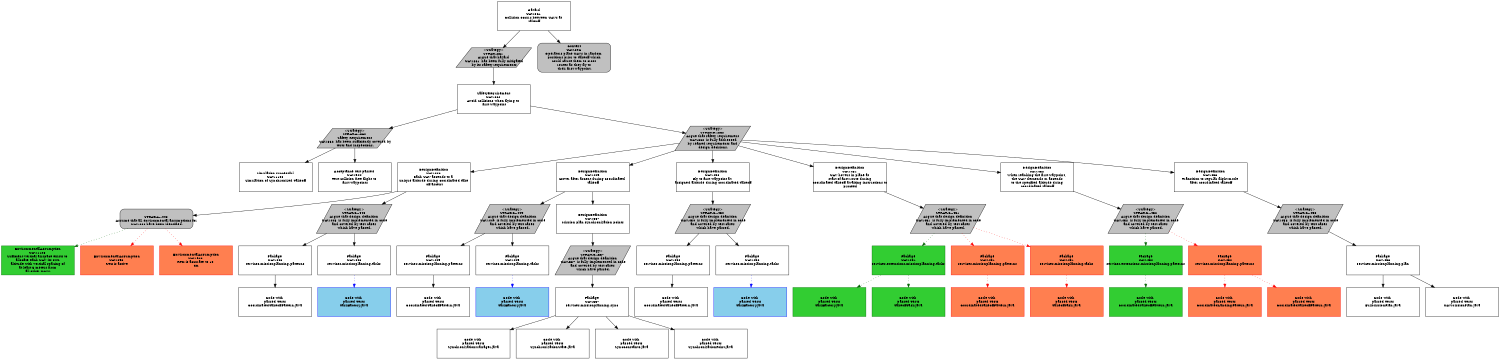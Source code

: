 digraph g { graph [autosize=false, size="10,20!", resolution=200, rankdir = "TD"];
node [ fontsize = "10" shape = "record" ];
edge [];
"UAV-861Delta"[
label = "Hazard\nUAV-861 \nCollision occurs between UAVs at \n takeoff "
shape = "record"
color = "black"
style = "filled"
fillcolor = "white"
fixedsize = "true"
width = "3.0"
height = "1.2"
];
"STRAT--861Delta"[
label = "<Strategy>\nSTRAT--861 \n Argue that hazard \n  UAV-861  has been fully mitigated \n by its safety requirements"
shape = "parallelogram"
color = "black"
style = "filled"
fillcolor = "grey"
fixedsize = "true"
width = "3.0"
height = "0.8"
];
"UAV-862Delta"[
label = "SafetyRequirement\nUAV-862 \nAvoid collisions when flying to \n first waypoint "
shape = "record"
color = "black"
style = "filled"
fillcolor = "white"
fixedsize = "true"
width = "3.0"
height = "1.2"
];
"STRAT-A--862Delta"[
label = "<Strategy>\nSTRAT-A--862 \n Safety Requirement \n  UAV-862  has been sufficiently covered by \n tests and inspections."
shape = "parallelogram"
color = "black"
style = "filled"
fillcolor = "grey"
fixedsize = "true"
width = "3.0"
height = "0.8"
];
"UAV-1106Delta"[
label = "Simulation successful \nUAV-1106 \nSimulation of Synchronized Takeoff "
shape = "record"
color = "black"
style = "filled"
fillcolor = "white"
fixedsize = "true"
width = "3.0"
height = "1.2"
];
"UAV-944Delta"[
label = "Acceptance test passed \nUAV-944 \nTest collision free flight to \n first waypoints "
shape = "record"
color = "black"
style = "filled"
fillcolor = "white"
fixedsize = "true"
width = "3.0"
height = "1.2"
];
"STRAT-D--862Delta"[
label = "<Strategy>\nSTRAT-D--862 \n Argue that safety requirement \n  UAV-862  is fully addressed \n by refined requirements and \n design decisions."
shape = "parallelogram"
color = "black"
style = "filled"
fillcolor = "grey"
fixedsize = "true"
width = "3.0"
height = "1.0"
];
"UAV-448Delta"[
label = "DesignDefinition\nUAV-448 \nEach UAV ascends to a \n unique altitude during coordinated take \n off ascent "
shape = "record"
color = "black"
style = "filled"
fillcolor = "white"
fixedsize = "true"
width = "3.0"
height = "1.2"
];
"STRAT-A--448Delta"[
label = "<Assumption>\nSTRAT-A--448 \n Assume that all environmental assumptions for \n  UAV-448  have been identified."
shape = "Mrecord"
color = "black"
style = "filled"
fillcolor = "grey"
fixedsize = "true"
width = "3.0"
height = "0.8"
];
"UAV-1128Delta"[
label = "EnvironmentalAssumption\nUAV-1128 \nSufficient vertical airspace exists to \n allocate each UAV its own \n altitude with vertical spacing of \n at least 5 meters from \n all other UAVs. "
shape = "record"
color = "darkgreen"
style = "filled"
fillcolor = "limegreen"
fixedsize = "true"
width = "3.0"
height = "1.2"
];
"UAV-893Delta"[
label = "EnvironmentalAssumption\nUAV-893 \nRTK is active "
shape = "record"
color = "red"
style = "filled"
fillcolor = "coral"
fixedsize = "true"
width = "3.0"
height = "1.2"
];
"UAV-923Delta"[
label = "EnvironmentalAssumption\nUAV-923 \nRTK is accurate to 10 \n cm "
shape = "record"
color = "red"
style = "filled"
fillcolor = "coral"
fixedsize = "true"
width = "3.0"
height = "1.2"
];
"STRAT-A--448Delta"[
label = "<Assumption>\nSTRAT-A--448 \n Assume that all environmental assumptions for \n  UAV-448  have been identified."
shape = "Mrecord"
color = "black"
style = "filled"
fillcolor = "grey"
fixedsize = "true"
width = "3.0"
height = "0.8"
];
"UAV-1128Delta"[
label = "EnvironmentalAssumption\nUAV-1128 \nSufficient vertical airspace exists to \n allocate each UAV its own \n altitude with vertical spacing of \n at least 5 meters from \n all other UAVs. "
shape = "record"
color = "darkgreen"
style = "filled"
fillcolor = "limegreen"
fixedsize = "true"
width = "3.0"
height = "1.2"
];
"UAV-893Delta"[
label = "EnvironmentalAssumption\nUAV-893 \nRTK is active "
shape = "record"
color = "red"
style = "filled"
fillcolor = "coral"
fixedsize = "true"
width = "3.0"
height = "1.2"
];
"UAV-923Delta"[
label = "EnvironmentalAssumption\nUAV-923 \nRTK is accurate to 10 \n cm "
shape = "record"
color = "red"
style = "filled"
fillcolor = "coral"
fixedsize = "true"
width = "3.0"
height = "1.2"
];
"STRAT-C--448Delta"[
label = "<Strategy>\nSTRAT-C--448 \n Argue that design definition \n  UAV-448  is fully implemented in code \n and covered by test cases \n which have passed."
shape = "parallelogram"
color = "black"
style = "filled"
fillcolor = "grey"
fixedsize = "true"
width = "3.0"
height = "1.2000000000000002"
];
"UAV-448\nservices.missionplanning.patterns"[
label = "Package\nUAV-448\nservices.missionplanning.patterns"
shape = "record"
color = "black"
style = "filled"
fillcolor = "white"
fixedsize = "true"
width = "3.0"
height = "1.2"
];
"UAV-448edu.nd.dronology.services/src/edu/nd/dronology/services/missionplanning/patterns/CoordinatedTakeoffPattern.java"[
label = "Code with \n passed Tests \nCoordinatedTakeoffPattern.java"
shape = "record"
color = "black"
style = "filled"
fillcolor = "white"
fixedsize = "true"
width = "3.0"
height = "1.2"
];
"UAV-448edu.nd.dronology.services/src/edu/nd/dronology/services/missionplanning/patterns/CoordinatedTakeoffPattern.java"[
label = "Code with \n passed Tests \nCoordinatedTakeoffPattern.java"
shape = "record"
color = "black"
style = "filled"
fillcolor = "white"
fixedsize = "true"
width = "3.0"
height = "1.2"
];
"UAV-448\nservices.missionplanning.tasks"[
label = "Package\nUAV-448\nservices.missionplanning.tasks"
shape = "record"
color = "black"
style = "filled"
fillcolor = "white"
fixedsize = "true"
width = "3.0"
height = "1.2"
];
"UAV-448edu.nd.dronology.services/src/edu/nd/dronology/services/missionplanning/tasks/TaskFactory.java"[
label = "Code with \n passed Tests \nTaskFactory.java"
shape = "record"
color = "blue"
style = "filled"
fillcolor = "skyblue"
fixedsize = "true"
width = "3.0"
height = "1.2"
];
"UAV-448edu.nd.dronology.services/src/edu/nd/dronology/services/missionplanning/tasks/TaskFactory.java"[
label = "Code with \n passed Tests \nTaskFactory.java"
shape = "record"
color = "blue"
style = "filled"
fillcolor = "skyblue"
fixedsize = "true"
width = "3.0"
height = "1.2"
];
"STRAT-C--448Delta"[
label = "<Strategy>\nSTRAT-C--448 \n Argue that design definition \n  UAV-448  is fully implemented in code \n and covered by test cases \n which have passed."
shape = "parallelogram"
color = "black"
style = "filled"
fillcolor = "grey"
fixedsize = "true"
width = "3.0"
height = "1.2000000000000002"
];
"UAV-448\nservices.missionplanning.patterns"[
label = "Package\nUAV-448\nservices.missionplanning.patterns"
shape = "record"
color = "black"
style = "filled"
fillcolor = "white"
fixedsize = "true"
width = "3.0"
height = "1.2"
];
"UAV-448edu.nd.dronology.services/src/edu/nd/dronology/services/missionplanning/patterns/CoordinatedTakeoffPattern.java"[
label = "Code with \n passed Tests \nCoordinatedTakeoffPattern.java"
shape = "record"
color = "black"
style = "filled"
fillcolor = "white"
fixedsize = "true"
width = "3.0"
height = "1.2"
];
"UAV-448edu.nd.dronology.services/src/edu/nd/dronology/services/missionplanning/patterns/CoordinatedTakeoffPattern.java"[
label = "Code with \n passed Tests \nCoordinatedTakeoffPattern.java"
shape = "record"
color = "black"
style = "filled"
fillcolor = "white"
fixedsize = "true"
width = "3.0"
height = "1.2"
];
"UAV-448\nservices.missionplanning.tasks"[
label = "Package\nUAV-448\nservices.missionplanning.tasks"
shape = "record"
color = "black"
style = "filled"
fillcolor = "white"
fixedsize = "true"
width = "3.0"
height = "1.2"
];
"UAV-448edu.nd.dronology.services/src/edu/nd/dronology/services/missionplanning/tasks/TaskFactory.java"[
label = "Code with \n passed Tests \nTaskFactory.java"
shape = "record"
color = "blue"
style = "filled"
fillcolor = "skyblue"
fixedsize = "true"
width = "3.0"
height = "1.2"
];
"UAV-448edu.nd.dronology.services/src/edu/nd/dronology/services/missionplanning/tasks/TaskFactory.java"[
label = "Code with \n passed Tests \nTaskFactory.java"
shape = "record"
color = "blue"
style = "filled"
fillcolor = "skyblue"
fixedsize = "true"
width = "3.0"
height = "1.2"
];
"UAV-449Delta"[
label = "DesignDefinition\nUAV-449 \nHover after ascent during coordinated \n takeoff "
shape = "record"
color = "black"
style = "filled"
fillcolor = "white"
fixedsize = "true"
width = "3.0"
height = "1.2"
];
"STRAT-C--449Delta"[
label = "<Strategy>\nSTRAT-C--449 \n Argue that design definition \n  UAV-449  is fully implemented in code \n and covered by test cases \n which have passed."
shape = "parallelogram"
color = "black"
style = "filled"
fillcolor = "grey"
fixedsize = "true"
width = "3.0"
height = "1.2000000000000002"
];
"UAV-449\nservices.missionplanning.patterns"[
label = "Package\nUAV-449\nservices.missionplanning.patterns"
shape = "record"
color = "black"
style = "filled"
fillcolor = "white"
fixedsize = "true"
width = "3.0"
height = "1.2"
];
"UAV-449edu.nd.dronology.services/src/edu/nd/dronology/services/missionplanning/patterns/CoordinatedTakeoffPattern.java"[
label = "Code with \n passed Tests \nCoordinatedTakeoffPattern.java"
shape = "record"
color = "black"
style = "filled"
fillcolor = "white"
fixedsize = "true"
width = "3.0"
height = "1.2"
];
"UAV-449\nservices.missionplanning.tasks"[
label = "Package\nUAV-449\nservices.missionplanning.tasks"
shape = "record"
color = "black"
style = "filled"
fillcolor = "white"
fixedsize = "true"
width = "3.0"
height = "1.2"
];
"UAV-449edu.nd.dronology.services/src/edu/nd/dronology/services/missionplanning/tasks/TaskFactory.java"[
label = "Code with \n passed Tests \nTaskFactory.java"
shape = "record"
color = "blue"
style = "filled"
fillcolor = "skyblue"
fixedsize = "true"
width = "3.0"
height = "1.2"
];
"UAV-537Delta"[
label = "DesignDefinition\nUAV-537 \nMission plan synchronization points "
shape = "record"
color = "black"
style = "filled"
fillcolor = "white"
fixedsize = "true"
width = "3.0"
height = "1.2"
];
"STRAT-C--537Delta"[
label = "<Strategy>\nSTRAT-C--537 \n Argue that design definition \n  UAV-537  is fully implemented in code \n and covered by test cases \n which have passed."
shape = "parallelogram"
color = "black"
style = "filled"
fillcolor = "grey"
fixedsize = "true"
width = "3.0"
height = "1.2000000000000002"
];
"UAV-537\nservices.missionplanning.sync"[
label = "Package\nUAV-537\nservices.missionplanning.sync"
shape = "record"
color = "black"
style = "filled"
fillcolor = "white"
fixedsize = "true"
width = "3.0"
height = "1.2"
];
"UAV-537edu.nd.dronology.services/src/edu/nd/dronology/services/missionplanning/sync/SynchronizationManager.java"[
label = "Code with \n passed Tests \nSynchronizationManager.java"
shape = "record"
color = "black"
style = "filled"
fillcolor = "white"
fixedsize = "true"
width = "3.0"
height = "1.2"
];
"UAV-537edu.nd.dronology.services/src/edu/nd/dronology/services/missionplanning/sync/SynchronizationState.java"[
label = "Code with \n passed Tests \nSynchronizationState.java"
shape = "record"
color = "black"
style = "filled"
fillcolor = "white"
fixedsize = "true"
width = "3.0"
height = "1.2"
];
"UAV-537edu.nd.dronology.services/src/edu/nd/dronology/services/missionplanning/sync/SyncConstants.java"[
label = "Code with \n passed Tests \nSyncConstants.java"
shape = "record"
color = "black"
style = "filled"
fillcolor = "white"
fixedsize = "true"
width = "3.0"
height = "1.2"
];
"UAV-537edu.nd.dronology.services/src/edu/nd/dronology/services/missionplanning/sync/SynchronizationPoint.java"[
label = "Code with \n passed Tests \nSynchronizationPoint.java"
shape = "record"
color = "black"
style = "filled"
fillcolor = "white"
fixedsize = "true"
width = "3.0"
height = "1.2"
];
"UAV-450Delta"[
label = "DesignDefinition\nUAV-450 \nFly to first waypoint at \n assigned altitude during coordinated takeoff "
shape = "record"
color = "black"
style = "filled"
fillcolor = "white"
fixedsize = "true"
width = "3.0"
height = "1.2"
];
"STRAT-C--450Delta"[
label = "<Strategy>\nSTRAT-C--450 \n Argue that design definition \n  UAV-450  is fully implemented in code \n and covered by test cases \n which have passed."
shape = "parallelogram"
color = "black"
style = "filled"
fillcolor = "grey"
fixedsize = "true"
width = "3.0"
height = "1.2000000000000002"
];
"UAV-450\nservices.missionplanning.patterns"[
label = "Package\nUAV-450\nservices.missionplanning.patterns"
shape = "record"
color = "black"
style = "filled"
fillcolor = "white"
fixedsize = "true"
width = "3.0"
height = "1.2"
];
"UAV-450edu.nd.dronology.services/src/edu/nd/dronology/services/missionplanning/patterns/CoordinatedTakeoffPattern.java"[
label = "Code with \n passed Tests \nCoordinatedTakeoffPattern.java"
shape = "record"
color = "black"
style = "filled"
fillcolor = "white"
fixedsize = "true"
width = "3.0"
height = "1.2"
];
"UAV-450edu.nd.dronology.services/src/edu/nd/dronology/services/missionplanning/patterns/CoordinatedTakeoffPattern.java"[
label = "Code with \n passed Tests \nCoordinatedTakeoffPattern.java"
shape = "record"
color = "black"
style = "filled"
fillcolor = "white"
fixedsize = "true"
width = "3.0"
height = "1.2"
];
"UAV-450\nservices.missionplanning.tasks"[
label = "Package\nUAV-450\nservices.missionplanning.tasks"
shape = "record"
color = "black"
style = "filled"
fillcolor = "white"
fixedsize = "true"
width = "3.0"
height = "1.2"
];
"UAV-450edu.nd.dronology.services/src/edu/nd/dronology/services/missionplanning/tasks/TaskFactory.java"[
label = "Code with \n passed Tests \nTaskFactory.java"
shape = "record"
color = "blue"
style = "filled"
fillcolor = "skyblue"
fixedsize = "true"
width = "3.0"
height = "1.2"
];
"UAV-450edu.nd.dronology.services/src/edu/nd/dronology/services/missionplanning/tasks/TaskFactory.java"[
label = "Code with \n passed Tests \nTaskFactory.java"
shape = "record"
color = "blue"
style = "filled"
fillcolor = "skyblue"
fixedsize = "true"
width = "3.0"
height = "1.2"
];
"STRAT-C--450Delta"[
label = "<Strategy>\nSTRAT-C--450 \n Argue that design definition \n  UAV-450  is fully implemented in code \n and covered by test cases \n which have passed."
shape = "parallelogram"
color = "black"
style = "filled"
fillcolor = "grey"
fixedsize = "true"
width = "3.0"
height = "1.2000000000000002"
];
"UAV-450\nservices.missionplanning.patterns"[
label = "Package\nUAV-450\nservices.missionplanning.patterns"
shape = "record"
color = "black"
style = "filled"
fillcolor = "white"
fixedsize = "true"
width = "3.0"
height = "1.2"
];
"UAV-450edu.nd.dronology.services/src/edu/nd/dronology/services/missionplanning/patterns/CoordinatedTakeoffPattern.java"[
label = "Code with \n passed Tests \nCoordinatedTakeoffPattern.java"
shape = "record"
color = "black"
style = "filled"
fillcolor = "white"
fixedsize = "true"
width = "3.0"
height = "1.2"
];
"UAV-450edu.nd.dronology.services/src/edu/nd/dronology/services/missionplanning/patterns/CoordinatedTakeoffPattern.java"[
label = "Code with \n passed Tests \nCoordinatedTakeoffPattern.java"
shape = "record"
color = "black"
style = "filled"
fillcolor = "white"
fixedsize = "true"
width = "3.0"
height = "1.2"
];
"UAV-450\nservices.missionplanning.tasks"[
label = "Package\nUAV-450\nservices.missionplanning.tasks"
shape = "record"
color = "black"
style = "filled"
fillcolor = "white"
fixedsize = "true"
width = "3.0"
height = "1.2"
];
"UAV-450edu.nd.dronology.services/src/edu/nd/dronology/services/missionplanning/tasks/TaskFactory.java"[
label = "Code with \n passed Tests \nTaskFactory.java"
shape = "record"
color = "blue"
style = "filled"
fillcolor = "skyblue"
fixedsize = "true"
width = "3.0"
height = "1.2"
];
"UAV-450edu.nd.dronology.services/src/edu/nd/dronology/services/missionplanning/tasks/TaskFactory.java"[
label = "Code with \n passed Tests \nTaskFactory.java"
shape = "record"
color = "blue"
style = "filled"
fillcolor = "skyblue"
fixedsize = "true"
width = "3.0"
height = "1.2"
];
"UAV-451Delta"[
label = "DesignDefinition\nUAV-451 \nUAV hovers in place at \n start of first route during \n coordinated takeoff awaiting instructions to \n proceed "
shape = "record"
color = "black"
style = "filled"
fillcolor = "white"
fixedsize = "true"
width = "3.0"
height = "1.2"
];
"STRAT-C--451Delta"[
label = "<Strategy>\nSTRAT-C--451 \n Argue that design definition \n  UAV-451  is fully implemented in code \n and covered by test cases \n which have passed."
shape = "parallelogram"
color = "black"
style = "filled"
fillcolor = "grey"
fixedsize = "true"
width = "3.0"
height = "1.2000000000000002"
];
"UAV-451\nservices.extensions.missionplanning.tasks"[
label = "Package\nUAV-451\nservices.extensions.missionplanning.tasks"
shape = "record"
color = "darkgreen"
style = "filled"
fillcolor = "limegreen"
fixedsize = "true"
width = "3.0"
height = "1.2"
];
"UAV-451edu.nd.dronology.services.extensions.missionplanning/src/edu/nd/dronology/services/extensions/missionplanning/tasks/TaskFactory.java"[
label = "Code with \n passed Tests \nTaskFactory.java"
shape = "record"
color = "darkgreen"
style = "filled"
fillcolor = "limegreen"
fixedsize = "true"
width = "3.0"
height = "1.2"
];
"UAV-451edu.nd.dronology.services.extensions.missionplanning/src/edu/nd/dronology/services/extensions/missionplanning/tasks/TakeoffTask.java"[
label = "Code with \n passed Tests \nTakeoffTask.java"
shape = "record"
color = "darkgreen"
style = "filled"
fillcolor = "limegreen"
fixedsize = "true"
width = "3.0"
height = "1.2"
];
"UAV-451\nservices.missionplanning.patterns"[
label = "Package\nUAV-451\nservices.missionplanning.patterns"
shape = "record"
color = "red"
style = "filled"
fillcolor = "coral"
fixedsize = "true"
width = "3.0"
height = "1.2"
];
"UAV-451edu.nd.dronology.services/src/edu/nd/dronology/services/missionplanning/patterns/CoordinatedTakeoffPattern.java"[
label = "Code with \n passed Tests \nCoordinatedTakeoffPattern.java"
shape = "record"
color = "red"
style = "filled"
fillcolor = "coral"
fixedsize = "true"
width = "3.0"
height = "1.2"
];
"UAV-451\nservices.missionplanning.tasks"[
label = "Package\nUAV-451\nservices.missionplanning.tasks"
shape = "record"
color = "red"
style = "filled"
fillcolor = "coral"
fixedsize = "true"
width = "3.0"
height = "1.2"
];
"UAV-451edu.nd.dronology.services/src/edu/nd/dronology/services/missionplanning/tasks/TakeoffTask.java"[
label = "Code with \n passed Tests \nTakeoffTask.java"
shape = "record"
color = "red"
style = "filled"
fillcolor = "coral"
fixedsize = "true"
width = "3.0"
height = "1.2"
];
"UAV-452Delta"[
label = "DesignDefinition\nUAV-452 \nWhen reaching the first waypoint, \n the UAV descends or ascends \n to the specified altitude duing \n coordinated takeoff "
shape = "record"
color = "black"
style = "filled"
fillcolor = "white"
fixedsize = "true"
width = "3.0"
height = "1.2"
];
"STRAT-C--452Delta"[
label = "<Strategy>\nSTRAT-C--452 \n Argue that design definition \n  UAV-452  is fully implemented in code \n and covered by test cases \n which have passed."
shape = "parallelogram"
color = "black"
style = "filled"
fillcolor = "grey"
fixedsize = "true"
width = "3.0"
height = "1.2000000000000002"
];
"UAV-452\nservices.extensions.missionplanning.patterns"[
label = "Package\nUAV-452\nservices.extensions.missionplanning.patterns"
shape = "record"
color = "darkgreen"
style = "filled"
fillcolor = "limegreen"
fixedsize = "true"
width = "3.0"
height = "1.2"
];
"UAV-452edu.nd.dronology.services.extensions.missionplanning/src/edu/nd/dronology/services/extensions/missionplanning/patterns/CoordinatedTakeoffPattern.java"[
label = "Code with \n passed Tests \nCoordinatedTakeoffPattern.java"
shape = "record"
color = "darkgreen"
style = "filled"
fillcolor = "limegreen"
fixedsize = "true"
width = "3.0"
height = "1.2"
];
"UAV-452\nservices.missionplanning.patterns"[
label = "Package\nUAV-452\nservices.missionplanning.patterns"
shape = "record"
color = "red"
style = "filled"
fillcolor = "coral"
fixedsize = "true"
width = "3.0"
height = "1.2"
];
"UAV-452edu.nd.dronology.services/src/edu/nd/dronology/services/missionplanning/patterns/CoordinatedLandingPattern.java"[
label = "Code with \n passed Tests \nCoordinatedLandingPattern.java"
shape = "record"
color = "red"
style = "filled"
fillcolor = "coral"
fixedsize = "true"
width = "3.0"
height = "1.2"
];
"UAV-452edu.nd.dronology.services/src/edu/nd/dronology/services/missionplanning/patterns/CoordinatedLandingPattern.java"[
label = "Code with \n passed Tests \nCoordinatedLandingPattern.java"
shape = "record"
color = "red"
style = "filled"
fillcolor = "coral"
fixedsize = "true"
width = "3.0"
height = "1.2"
];
"UAV-452edu.nd.dronology.services/src/edu/nd/dronology/services/missionplanning/patterns/CoordinatedTakeoffPattern.java"[
label = "Code with \n passed Tests \nCoordinatedTakeoffPattern.java"
shape = "record"
color = "red"
style = "filled"
fillcolor = "coral"
fixedsize = "true"
width = "3.0"
height = "1.2"
];
"UAV-452edu.nd.dronology.services/src/edu/nd/dronology/services/missionplanning/patterns/CoordinatedTakeoffPattern.java"[
label = "Code with \n passed Tests \nCoordinatedTakeoffPattern.java"
shape = "record"
color = "red"
style = "filled"
fillcolor = "coral"
fixedsize = "true"
width = "3.0"
height = "1.2"
];
"STRAT-C--452Delta"[
label = "<Strategy>\nSTRAT-C--452 \n Argue that design definition \n  UAV-452  is fully implemented in code \n and covered by test cases \n which have passed."
shape = "parallelogram"
color = "black"
style = "filled"
fillcolor = "grey"
fixedsize = "true"
width = "3.0"
height = "1.2000000000000002"
];
"UAV-452\nservices.extensions.missionplanning.patterns"[
label = "Package\nUAV-452\nservices.extensions.missionplanning.patterns"
shape = "record"
color = "darkgreen"
style = "filled"
fillcolor = "limegreen"
fixedsize = "true"
width = "3.0"
height = "1.2"
];
"UAV-452edu.nd.dronology.services.extensions.missionplanning/src/edu/nd/dronology/services/extensions/missionplanning/patterns/CoordinatedTakeoffPattern.java"[
label = "Code with \n passed Tests \nCoordinatedTakeoffPattern.java"
shape = "record"
color = "darkgreen"
style = "filled"
fillcolor = "limegreen"
fixedsize = "true"
width = "3.0"
height = "1.2"
];
"UAV-452\nservices.missionplanning.patterns"[
label = "Package\nUAV-452\nservices.missionplanning.patterns"
shape = "record"
color = "red"
style = "filled"
fillcolor = "coral"
fixedsize = "true"
width = "3.0"
height = "1.2"
];
"UAV-452edu.nd.dronology.services/src/edu/nd/dronology/services/missionplanning/patterns/CoordinatedLandingPattern.java"[
label = "Code with \n passed Tests \nCoordinatedLandingPattern.java"
shape = "record"
color = "red"
style = "filled"
fillcolor = "coral"
fixedsize = "true"
width = "3.0"
height = "1.2"
];
"UAV-452edu.nd.dronology.services/src/edu/nd/dronology/services/missionplanning/patterns/CoordinatedLandingPattern.java"[
label = "Code with \n passed Tests \nCoordinatedLandingPattern.java"
shape = "record"
color = "red"
style = "filled"
fillcolor = "coral"
fixedsize = "true"
width = "3.0"
height = "1.2"
];
"UAV-452edu.nd.dronology.services/src/edu/nd/dronology/services/missionplanning/patterns/CoordinatedTakeoffPattern.java"[
label = "Code with \n passed Tests \nCoordinatedTakeoffPattern.java"
shape = "record"
color = "red"
style = "filled"
fillcolor = "coral"
fixedsize = "true"
width = "3.0"
height = "1.2"
];
"UAV-452edu.nd.dronology.services/src/edu/nd/dronology/services/missionplanning/patterns/CoordinatedTakeoffPattern.java"[
label = "Code with \n passed Tests \nCoordinatedTakeoffPattern.java"
shape = "record"
color = "red"
style = "filled"
fillcolor = "coral"
fixedsize = "true"
width = "3.0"
height = "1.2"
];
"UAV-453Delta"[
label = "DesignDefinition\nUAV-453 \nTransition to regular flight mode \n after coordinated takeoff "
shape = "record"
color = "black"
style = "filled"
fillcolor = "white"
fixedsize = "true"
width = "3.0"
height = "1.2"
];
"STRAT-C--453Delta"[
label = "<Strategy>\nSTRAT-C--453 \n Argue that design definition \n  UAV-453  is fully implemented in code \n and covered by test cases \n which have passed."
shape = "parallelogram"
color = "black"
style = "filled"
fillcolor = "grey"
fixedsize = "true"
width = "3.0"
height = "1.2000000000000002"
];
"UAV-453\nservices.missionplanning.plan"[
label = "Package\nUAV-453\nservices.missionplanning.plan"
shape = "record"
color = "black"
style = "filled"
fillcolor = "white"
fixedsize = "true"
width = "3.0"
height = "1.2"
];
"UAV-453edu.nd.dronology.services/src/edu/nd/dronology/services/missionplanning/plan/FullMissionPlan.java"[
label = "Code with \n passed Tests \nFullMissionPlan.java"
shape = "record"
color = "black"
style = "filled"
fillcolor = "white"
fixedsize = "true"
width = "3.0"
height = "1.2"
];
"edu.nd.dronology.services/src/edu/nd/dronology/services/missionplanning/plan/UAVMissionPlan.java"[
label = "Code with \n passed Tests \nUAVMissionPlan.java"
shape = "record"
color = "black"
style = "filled"
fillcolor = "white"
fixedsize = "true"
width = "3.0"
height = "1.2"
];
"UAV-896Delta"[
label = "Context\nUAV-896 \nOperators place UAVs in random \n positions prior to takeoff which \n could cause them to cross \n routes as they fly to \n their first waypoint. "
shape = "Mrecord"
color = "black"
style = "filled"
fillcolor = "grey"
fixedsize = "true"
width = "3.0"
height = "1.2"
];
"UAV-861Delta" -> "STRAT--861Delta"[style = "solid" color = black];
"STRAT--861Delta" -> "UAV-862Delta"[style = "solid" color = black];
"UAV-862Delta" -> "STRAT-A--862Delta"[style = "solid" color = black];
"STRAT-A--862Delta" -> "UAV-1106Delta"[style = "solid" color = black];
"STRAT-A--862Delta" -> "UAV-944Delta"[style = "solid" color = black];
"UAV-862Delta" -> "STRAT-D--862Delta"[style = "solid" color = black];
"STRAT-D--862Delta" -> "UAV-448Delta"[style = "solid" color = black];
"UAV-448Delta" -> "STRAT-A--448Delta"[style = "solid" color = black];
"STRAT-A--448Delta" -> "UAV-1128Delta"[style = "dotted" color = darkgreen];
"STRAT-A--448Delta" -> "UAV-893Delta"[style = "dotted" color = red];
"STRAT-A--448Delta" -> "UAV-923Delta"[style = "dotted" color = red];
"UAV-448Delta" -> "STRAT-C--448Delta"[style = "solid" color = black];
"STRAT-C--448Delta" -> "UAV-448\nservices.missionplanning.patterns"[style = "solid" color = black];
"UAV-448\nservices.missionplanning.patterns" -> "UAV-448edu.nd.dronology.services/src/edu/nd/dronology/services/missionplanning/patterns/CoordinatedTakeoffPattern.java"[style = "solid" color = black];
"STRAT-C--448Delta" -> "UAV-448\nservices.missionplanning.tasks"[style = "solid" color = black];
"UAV-448\nservices.missionplanning.tasks" -> "UAV-448edu.nd.dronology.services/src/edu/nd/dronology/services/missionplanning/tasks/TaskFactory.java"[style = "dotted" color = blue];
"STRAT-D--862Delta" -> "UAV-449Delta"[style = "solid" color = black];
"UAV-449Delta" -> "STRAT-C--449Delta"[style = "solid" color = black];
"STRAT-C--449Delta" -> "UAV-449\nservices.missionplanning.patterns"[style = "solid" color = black];
"UAV-449\nservices.missionplanning.patterns" -> "UAV-449edu.nd.dronology.services/src/edu/nd/dronology/services/missionplanning/patterns/CoordinatedTakeoffPattern.java"[style = "solid" color = black];
"STRAT-C--449Delta" -> "UAV-449\nservices.missionplanning.tasks"[style = "solid" color = black];
"UAV-449\nservices.missionplanning.tasks" -> "UAV-449edu.nd.dronology.services/src/edu/nd/dronology/services/missionplanning/tasks/TaskFactory.java"[style = "dotted" color = blue];
"UAV-449Delta" -> "UAV-537Delta"[style = "solid" color = black];
"UAV-537Delta" -> "STRAT-C--537Delta"[style = "solid" color = black];
"STRAT-C--537Delta" -> "UAV-537\nservices.missionplanning.sync"[style = "solid" color = black];
"UAV-537\nservices.missionplanning.sync" -> "UAV-537edu.nd.dronology.services/src/edu/nd/dronology/services/missionplanning/sync/SynchronizationManager.java"[style = "solid" color = black];
"UAV-537\nservices.missionplanning.sync" -> "UAV-537edu.nd.dronology.services/src/edu/nd/dronology/services/missionplanning/sync/SynchronizationState.java"[style = "solid" color = black];
"UAV-537\nservices.missionplanning.sync" -> "UAV-537edu.nd.dronology.services/src/edu/nd/dronology/services/missionplanning/sync/SyncConstants.java"[style = "solid" color = black];
"UAV-537\nservices.missionplanning.sync" -> "UAV-537edu.nd.dronology.services/src/edu/nd/dronology/services/missionplanning/sync/SynchronizationPoint.java"[style = "solid" color = black];
"STRAT-D--862Delta" -> "UAV-450Delta"[style = "solid" color = black];
"UAV-450Delta" -> "STRAT-C--450Delta"[style = "solid" color = black];
"STRAT-C--450Delta" -> "UAV-450\nservices.missionplanning.patterns"[style = "solid" color = black];
"UAV-450\nservices.missionplanning.patterns" -> "UAV-450edu.nd.dronology.services/src/edu/nd/dronology/services/missionplanning/patterns/CoordinatedTakeoffPattern.java"[style = "solid" color = black];
"STRAT-C--450Delta" -> "UAV-450\nservices.missionplanning.tasks"[style = "solid" color = black];
"UAV-450\nservices.missionplanning.tasks" -> "UAV-450edu.nd.dronology.services/src/edu/nd/dronology/services/missionplanning/tasks/TaskFactory.java"[style = "dotted" color = blue];
"STRAT-D--862Delta" -> "UAV-451Delta"[style = "solid" color = black];
"UAV-451Delta" -> "STRAT-C--451Delta"[style = "solid" color = black];
"STRAT-C--451Delta" -> "UAV-451\nservices.extensions.missionplanning.tasks"[style = "dotted" color = darkgreen];
"UAV-451\nservices.extensions.missionplanning.tasks" -> "UAV-451edu.nd.dronology.services.extensions.missionplanning/src/edu/nd/dronology/services/extensions/missionplanning/tasks/TaskFactory.java"[style = "dotted" color = darkgreen];
"UAV-451\nservices.extensions.missionplanning.tasks" -> "UAV-451edu.nd.dronology.services.extensions.missionplanning/src/edu/nd/dronology/services/extensions/missionplanning/tasks/TakeoffTask.java"[style = "dotted" color = darkgreen];
"STRAT-C--451Delta" -> "UAV-451\nservices.missionplanning.patterns"[style = "dotted" color = red];
"UAV-451\nservices.missionplanning.patterns" -> "UAV-451edu.nd.dronology.services/src/edu/nd/dronology/services/missionplanning/patterns/CoordinatedTakeoffPattern.java"[style = "dotted" color = red];
"STRAT-C--451Delta" -> "UAV-451\nservices.missionplanning.tasks"[style = "dotted" color = red];
"UAV-451\nservices.missionplanning.tasks" -> "UAV-451edu.nd.dronology.services/src/edu/nd/dronology/services/missionplanning/tasks/TakeoffTask.java"[style = "dotted" color = red];
"STRAT-D--862Delta" -> "UAV-452Delta"[style = "solid" color = black];
"UAV-452Delta" -> "STRAT-C--452Delta"[style = "solid" color = black];
"STRAT-C--452Delta" -> "UAV-452\nservices.extensions.missionplanning.patterns"[style = "dotted" color = darkgreen];
"UAV-452\nservices.extensions.missionplanning.patterns" -> "UAV-452edu.nd.dronology.services.extensions.missionplanning/src/edu/nd/dronology/services/extensions/missionplanning/patterns/CoordinatedTakeoffPattern.java"[style = "dotted" color = darkgreen];
"STRAT-C--452Delta" -> "UAV-452\nservices.missionplanning.patterns"[style = "dotted" color = red];
"UAV-452\nservices.missionplanning.patterns" -> "UAV-452edu.nd.dronology.services/src/edu/nd/dronology/services/missionplanning/patterns/CoordinatedLandingPattern.java"[style = "dotted" color = red];
"UAV-452\nservices.missionplanning.patterns" -> "UAV-452edu.nd.dronology.services/src/edu/nd/dronology/services/missionplanning/patterns/CoordinatedTakeoffPattern.java"[style = "dotted" color = red];
"STRAT-D--862Delta" -> "UAV-453Delta"[style = "solid" color = black];
"UAV-453Delta" -> "STRAT-C--453Delta"[style = "solid" color = black];
"STRAT-C--453Delta" -> "UAV-453\nservices.missionplanning.plan"[style = "solid" color = black];
"UAV-453\nservices.missionplanning.plan" -> "UAV-453edu.nd.dronology.services/src/edu/nd/dronology/services/missionplanning/plan/FullMissionPlan.java"[style = "solid" color = black];
"UAV-453\nservices.missionplanning.plan" -> "edu.nd.dronology.services/src/edu/nd/dronology/services/missionplanning/plan/UAVMissionPlan.java"[style = "solid" color = black];
"UAV-861Delta" -> "UAV-896Delta"[style = "solid" color = black];
}
